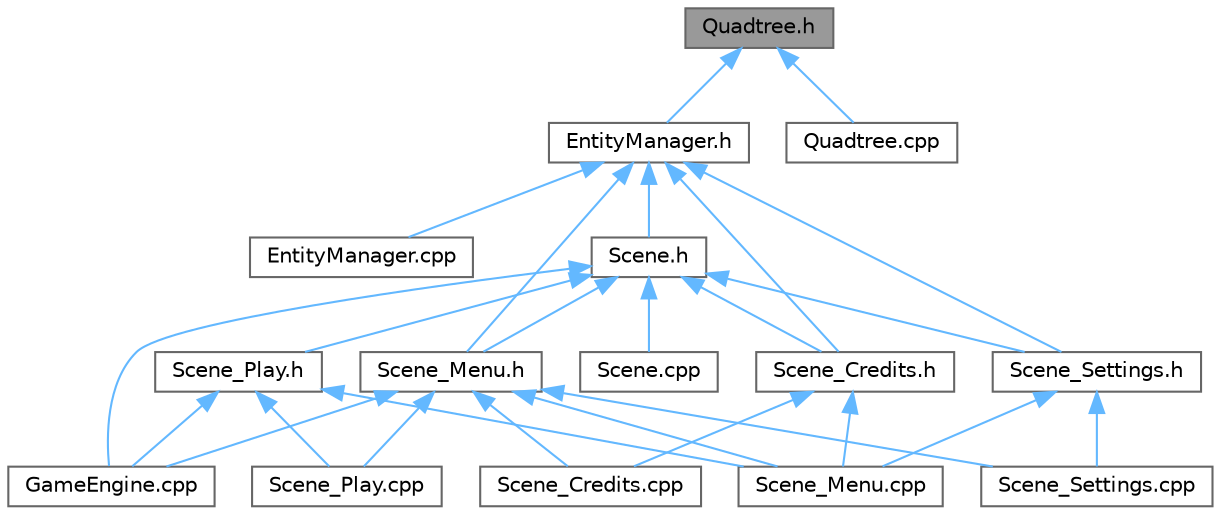 digraph "Quadtree.h"
{
 // LATEX_PDF_SIZE
  bgcolor="transparent";
  edge [fontname=Helvetica,fontsize=10,labelfontname=Helvetica,labelfontsize=10];
  node [fontname=Helvetica,fontsize=10,shape=box,height=0.2,width=0.4];
  Node1 [id="Node000001",label="Quadtree.h",height=0.2,width=0.4,color="gray40", fillcolor="grey60", style="filled", fontcolor="black",tooltip=" "];
  Node1 -> Node2 [id="edge26_Node000001_Node000002",dir="back",color="steelblue1",style="solid",tooltip=" "];
  Node2 [id="Node000002",label="EntityManager.h",height=0.2,width=0.4,color="grey40", fillcolor="white", style="filled",URL="$_entity_manager_8h.html",tooltip=" "];
  Node2 -> Node3 [id="edge27_Node000002_Node000003",dir="back",color="steelblue1",style="solid",tooltip=" "];
  Node3 [id="Node000003",label="EntityManager.cpp",height=0.2,width=0.4,color="grey40", fillcolor="white", style="filled",URL="$_entity_manager_8cpp.html",tooltip=" "];
  Node2 -> Node4 [id="edge28_Node000002_Node000004",dir="back",color="steelblue1",style="solid",tooltip=" "];
  Node4 [id="Node000004",label="Scene.h",height=0.2,width=0.4,color="grey40", fillcolor="white", style="filled",URL="$_scene_8h.html",tooltip=" "];
  Node4 -> Node5 [id="edge29_Node000004_Node000005",dir="back",color="steelblue1",style="solid",tooltip=" "];
  Node5 [id="Node000005",label="GameEngine.cpp",height=0.2,width=0.4,color="grey40", fillcolor="white", style="filled",URL="$_game_engine_8cpp.html",tooltip=" "];
  Node4 -> Node6 [id="edge30_Node000004_Node000006",dir="back",color="steelblue1",style="solid",tooltip=" "];
  Node6 [id="Node000006",label="Scene.cpp",height=0.2,width=0.4,color="grey40", fillcolor="white", style="filled",URL="$_scene_8cpp.html",tooltip=" "];
  Node4 -> Node7 [id="edge31_Node000004_Node000007",dir="back",color="steelblue1",style="solid",tooltip=" "];
  Node7 [id="Node000007",label="Scene_Credits.h",height=0.2,width=0.4,color="grey40", fillcolor="white", style="filled",URL="$_scene___credits_8h.html",tooltip=" "];
  Node7 -> Node8 [id="edge32_Node000007_Node000008",dir="back",color="steelblue1",style="solid",tooltip=" "];
  Node8 [id="Node000008",label="Scene_Credits.cpp",height=0.2,width=0.4,color="grey40", fillcolor="white", style="filled",URL="$_scene___credits_8cpp.html",tooltip=" "];
  Node7 -> Node9 [id="edge33_Node000007_Node000009",dir="back",color="steelblue1",style="solid",tooltip=" "];
  Node9 [id="Node000009",label="Scene_Menu.cpp",height=0.2,width=0.4,color="grey40", fillcolor="white", style="filled",URL="$_scene___menu_8cpp.html",tooltip=" "];
  Node4 -> Node10 [id="edge34_Node000004_Node000010",dir="back",color="steelblue1",style="solid",tooltip=" "];
  Node10 [id="Node000010",label="Scene_Menu.h",height=0.2,width=0.4,color="grey40", fillcolor="white", style="filled",URL="$_scene___menu_8h.html",tooltip=" "];
  Node10 -> Node5 [id="edge35_Node000010_Node000005",dir="back",color="steelblue1",style="solid",tooltip=" "];
  Node10 -> Node8 [id="edge36_Node000010_Node000008",dir="back",color="steelblue1",style="solid",tooltip=" "];
  Node10 -> Node9 [id="edge37_Node000010_Node000009",dir="back",color="steelblue1",style="solid",tooltip=" "];
  Node10 -> Node11 [id="edge38_Node000010_Node000011",dir="back",color="steelblue1",style="solid",tooltip=" "];
  Node11 [id="Node000011",label="Scene_Play.cpp",height=0.2,width=0.4,color="grey40", fillcolor="white", style="filled",URL="$_scene___play_8cpp.html",tooltip=" "];
  Node10 -> Node12 [id="edge39_Node000010_Node000012",dir="back",color="steelblue1",style="solid",tooltip=" "];
  Node12 [id="Node000012",label="Scene_Settings.cpp",height=0.2,width=0.4,color="grey40", fillcolor="white", style="filled",URL="$_scene___settings_8cpp.html",tooltip=" "];
  Node4 -> Node13 [id="edge40_Node000004_Node000013",dir="back",color="steelblue1",style="solid",tooltip=" "];
  Node13 [id="Node000013",label="Scene_Play.h",height=0.2,width=0.4,color="grey40", fillcolor="white", style="filled",URL="$_scene___play_8h.html",tooltip=" "];
  Node13 -> Node5 [id="edge41_Node000013_Node000005",dir="back",color="steelblue1",style="solid",tooltip=" "];
  Node13 -> Node9 [id="edge42_Node000013_Node000009",dir="back",color="steelblue1",style="solid",tooltip=" "];
  Node13 -> Node11 [id="edge43_Node000013_Node000011",dir="back",color="steelblue1",style="solid",tooltip=" "];
  Node4 -> Node14 [id="edge44_Node000004_Node000014",dir="back",color="steelblue1",style="solid",tooltip=" "];
  Node14 [id="Node000014",label="Scene_Settings.h",height=0.2,width=0.4,color="grey40", fillcolor="white", style="filled",URL="$_scene___settings_8h.html",tooltip=" "];
  Node14 -> Node9 [id="edge45_Node000014_Node000009",dir="back",color="steelblue1",style="solid",tooltip=" "];
  Node14 -> Node12 [id="edge46_Node000014_Node000012",dir="back",color="steelblue1",style="solid",tooltip=" "];
  Node2 -> Node7 [id="edge47_Node000002_Node000007",dir="back",color="steelblue1",style="solid",tooltip=" "];
  Node2 -> Node10 [id="edge48_Node000002_Node000010",dir="back",color="steelblue1",style="solid",tooltip=" "];
  Node2 -> Node14 [id="edge49_Node000002_Node000014",dir="back",color="steelblue1",style="solid",tooltip=" "];
  Node1 -> Node15 [id="edge50_Node000001_Node000015",dir="back",color="steelblue1",style="solid",tooltip=" "];
  Node15 [id="Node000015",label="Quadtree.cpp",height=0.2,width=0.4,color="grey40", fillcolor="white", style="filled",URL="$_quadtree_8cpp.html",tooltip=" "];
}

